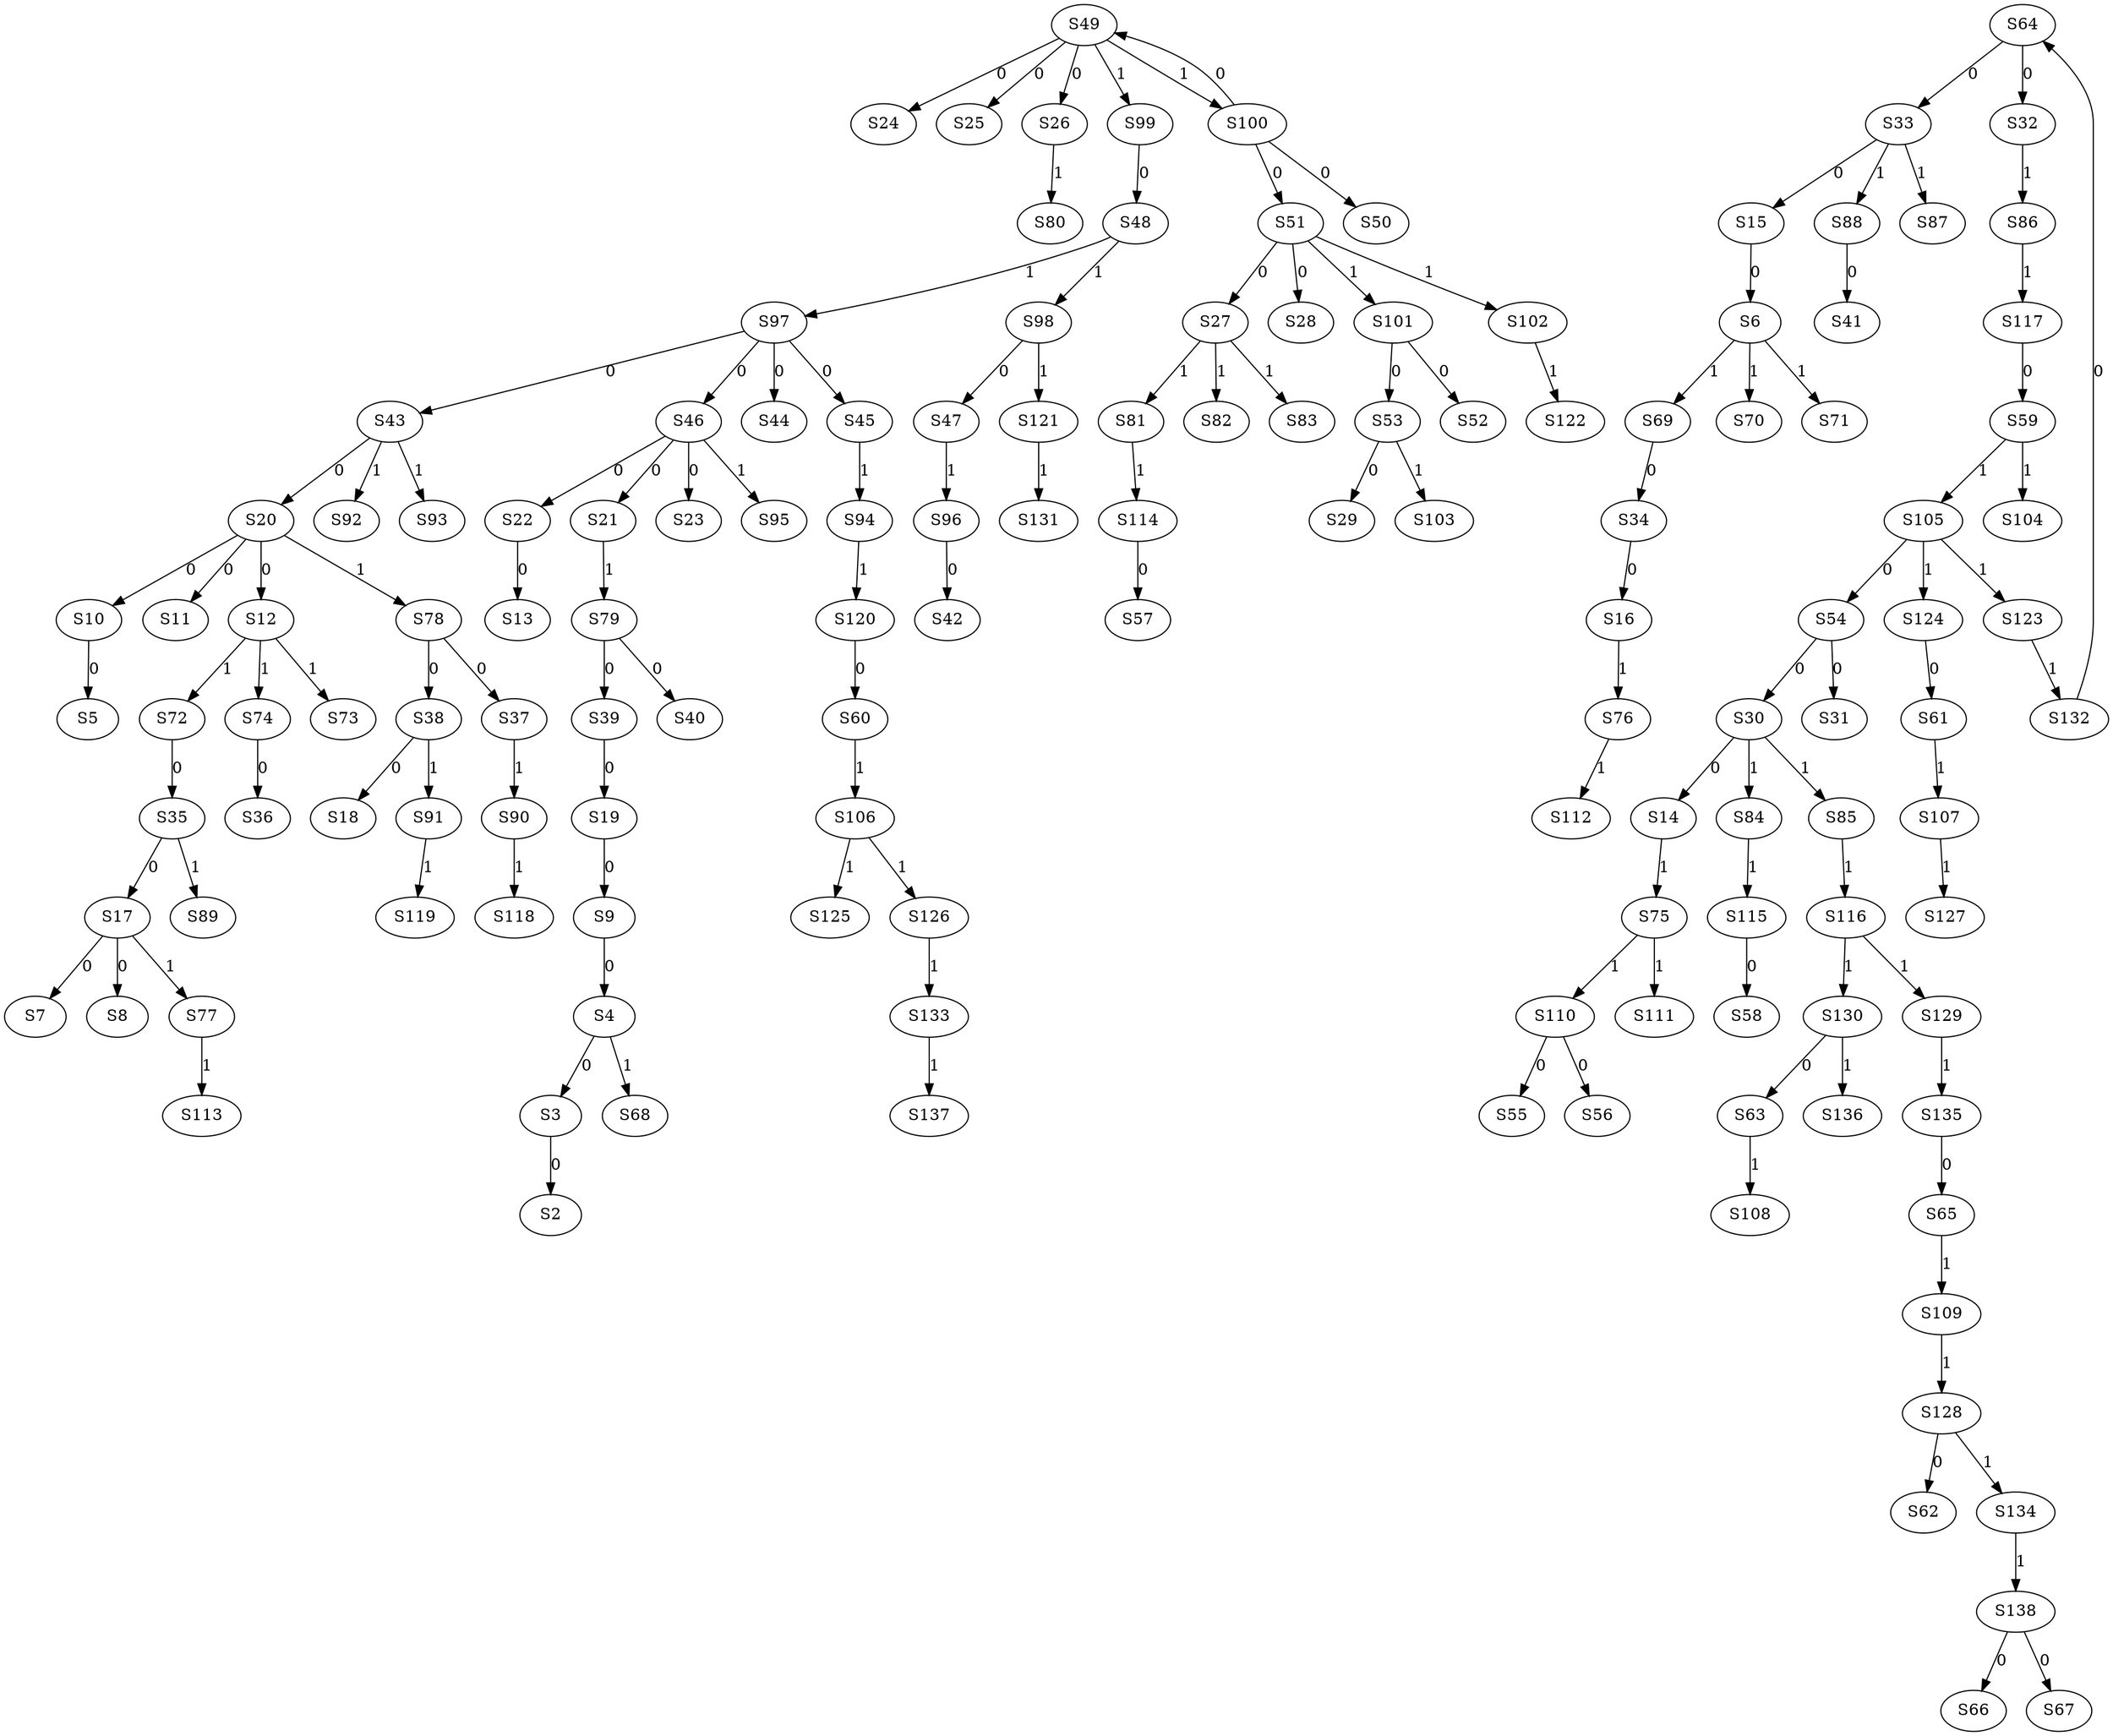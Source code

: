 strict digraph {
	S3 -> S2 [ label = 0 ];
	S4 -> S3 [ label = 0 ];
	S9 -> S4 [ label = 0 ];
	S10 -> S5 [ label = 0 ];
	S15 -> S6 [ label = 0 ];
	S17 -> S7 [ label = 0 ];
	S17 -> S8 [ label = 0 ];
	S19 -> S9 [ label = 0 ];
	S20 -> S10 [ label = 0 ];
	S20 -> S11 [ label = 0 ];
	S20 -> S12 [ label = 0 ];
	S22 -> S13 [ label = 0 ];
	S30 -> S14 [ label = 0 ];
	S33 -> S15 [ label = 0 ];
	S34 -> S16 [ label = 0 ];
	S35 -> S17 [ label = 0 ];
	S38 -> S18 [ label = 0 ];
	S39 -> S19 [ label = 0 ];
	S43 -> S20 [ label = 0 ];
	S46 -> S21 [ label = 0 ];
	S46 -> S22 [ label = 0 ];
	S46 -> S23 [ label = 0 ];
	S49 -> S24 [ label = 0 ];
	S49 -> S25 [ label = 0 ];
	S49 -> S26 [ label = 0 ];
	S51 -> S27 [ label = 0 ];
	S51 -> S28 [ label = 0 ];
	S53 -> S29 [ label = 0 ];
	S54 -> S30 [ label = 0 ];
	S54 -> S31 [ label = 0 ];
	S64 -> S32 [ label = 0 ];
	S64 -> S33 [ label = 0 ];
	S69 -> S34 [ label = 0 ];
	S72 -> S35 [ label = 0 ];
	S74 -> S36 [ label = 0 ];
	S78 -> S37 [ label = 0 ];
	S78 -> S38 [ label = 0 ];
	S79 -> S39 [ label = 0 ];
	S79 -> S40 [ label = 0 ];
	S88 -> S41 [ label = 0 ];
	S96 -> S42 [ label = 0 ];
	S97 -> S43 [ label = 0 ];
	S97 -> S44 [ label = 0 ];
	S97 -> S45 [ label = 0 ];
	S97 -> S46 [ label = 0 ];
	S98 -> S47 [ label = 0 ];
	S99 -> S48 [ label = 0 ];
	S100 -> S49 [ label = 0 ];
	S100 -> S50 [ label = 0 ];
	S100 -> S51 [ label = 0 ];
	S101 -> S52 [ label = 0 ];
	S101 -> S53 [ label = 0 ];
	S105 -> S54 [ label = 0 ];
	S110 -> S55 [ label = 0 ];
	S110 -> S56 [ label = 0 ];
	S114 -> S57 [ label = 0 ];
	S115 -> S58 [ label = 0 ];
	S117 -> S59 [ label = 0 ];
	S120 -> S60 [ label = 0 ];
	S124 -> S61 [ label = 0 ];
	S128 -> S62 [ label = 0 ];
	S130 -> S63 [ label = 0 ];
	S132 -> S64 [ label = 0 ];
	S135 -> S65 [ label = 0 ];
	S138 -> S66 [ label = 0 ];
	S138 -> S67 [ label = 0 ];
	S4 -> S68 [ label = 1 ];
	S6 -> S69 [ label = 1 ];
	S6 -> S70 [ label = 1 ];
	S6 -> S71 [ label = 1 ];
	S12 -> S72 [ label = 1 ];
	S12 -> S73 [ label = 1 ];
	S12 -> S74 [ label = 1 ];
	S14 -> S75 [ label = 1 ];
	S16 -> S76 [ label = 1 ];
	S17 -> S77 [ label = 1 ];
	S20 -> S78 [ label = 1 ];
	S21 -> S79 [ label = 1 ];
	S26 -> S80 [ label = 1 ];
	S27 -> S81 [ label = 1 ];
	S27 -> S82 [ label = 1 ];
	S27 -> S83 [ label = 1 ];
	S30 -> S84 [ label = 1 ];
	S30 -> S85 [ label = 1 ];
	S32 -> S86 [ label = 1 ];
	S33 -> S87 [ label = 1 ];
	S33 -> S88 [ label = 1 ];
	S35 -> S89 [ label = 1 ];
	S37 -> S90 [ label = 1 ];
	S38 -> S91 [ label = 1 ];
	S43 -> S92 [ label = 1 ];
	S43 -> S93 [ label = 1 ];
	S45 -> S94 [ label = 1 ];
	S46 -> S95 [ label = 1 ];
	S47 -> S96 [ label = 1 ];
	S48 -> S97 [ label = 1 ];
	S48 -> S98 [ label = 1 ];
	S49 -> S99 [ label = 1 ];
	S49 -> S100 [ label = 1 ];
	S51 -> S101 [ label = 1 ];
	S51 -> S102 [ label = 1 ];
	S53 -> S103 [ label = 1 ];
	S59 -> S104 [ label = 1 ];
	S59 -> S105 [ label = 1 ];
	S60 -> S106 [ label = 1 ];
	S61 -> S107 [ label = 1 ];
	S63 -> S108 [ label = 1 ];
	S65 -> S109 [ label = 1 ];
	S75 -> S110 [ label = 1 ];
	S75 -> S111 [ label = 1 ];
	S76 -> S112 [ label = 1 ];
	S77 -> S113 [ label = 1 ];
	S81 -> S114 [ label = 1 ];
	S84 -> S115 [ label = 1 ];
	S85 -> S116 [ label = 1 ];
	S86 -> S117 [ label = 1 ];
	S90 -> S118 [ label = 1 ];
	S91 -> S119 [ label = 1 ];
	S94 -> S120 [ label = 1 ];
	S98 -> S121 [ label = 1 ];
	S102 -> S122 [ label = 1 ];
	S105 -> S123 [ label = 1 ];
	S105 -> S124 [ label = 1 ];
	S106 -> S125 [ label = 1 ];
	S106 -> S126 [ label = 1 ];
	S107 -> S127 [ label = 1 ];
	S109 -> S128 [ label = 1 ];
	S116 -> S129 [ label = 1 ];
	S116 -> S130 [ label = 1 ];
	S121 -> S131 [ label = 1 ];
	S123 -> S132 [ label = 1 ];
	S126 -> S133 [ label = 1 ];
	S128 -> S134 [ label = 1 ];
	S129 -> S135 [ label = 1 ];
	S130 -> S136 [ label = 1 ];
	S133 -> S137 [ label = 1 ];
	S134 -> S138 [ label = 1 ];
}